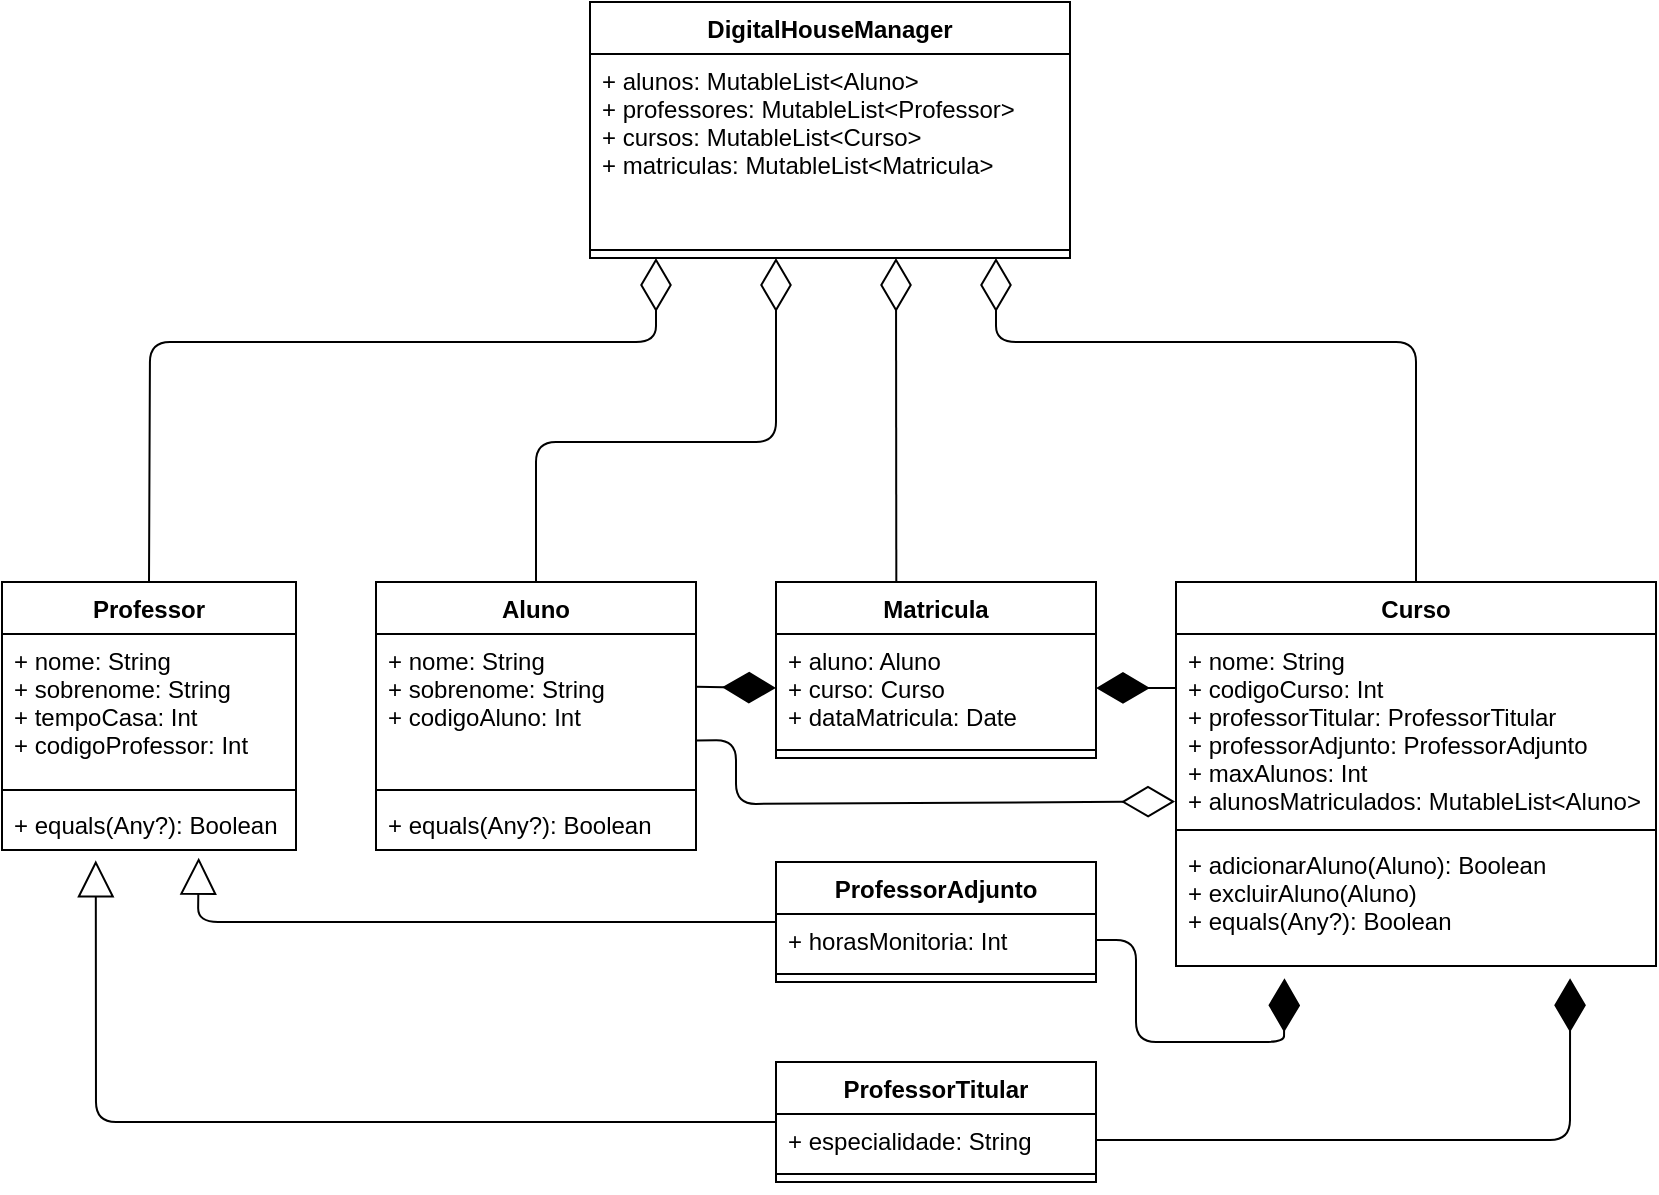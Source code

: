 <mxfile version="13.7.5" type="device"><diagram id="wnTWCG0DN7KBjwDWlvHC" name="Page-1"><mxGraphModel dx="1692" dy="483" grid="1" gridSize="10" guides="1" tooltips="1" connect="1" arrows="1" fold="1" page="1" pageScale="1" pageWidth="827" pageHeight="1169" math="0" shadow="0"><root><mxCell id="0"/><mxCell id="1" parent="0"/><mxCell id="6NqTUDe6gUxeEQi10iVj-20" value="" style="endArrow=block;endSize=16;endFill=0;html=1;exitX=0;exitY=0.5;exitDx=0;exitDy=0;entryX=0.319;entryY=1.199;entryDx=0;entryDy=0;entryPerimeter=0;" edge="1" parent="1" source="6NqTUDe6gUxeEQi10iVj-13" target="6NqTUDe6gUxeEQi10iVj-12"><mxGeometry width="160" relative="1" as="geometry"><mxPoint x="-507" y="750" as="sourcePoint"/><mxPoint x="-347" y="750" as="targetPoint"/><Array as="points"><mxPoint x="-780" y="560"/></Array></mxGeometry></mxCell><mxCell id="6NqTUDe6gUxeEQi10iVj-21" value="" style="endArrow=block;endSize=16;endFill=0;html=1;exitX=0;exitY=0.5;exitDx=0;exitDy=0;entryX=0.669;entryY=1.147;entryDx=0;entryDy=0;entryPerimeter=0;" edge="1" parent="1" source="6NqTUDe6gUxeEQi10iVj-17" target="6NqTUDe6gUxeEQi10iVj-12"><mxGeometry width="160" relative="1" as="geometry"><mxPoint x="-447" y="750" as="sourcePoint"/><mxPoint x="-407" y="690.006" as="targetPoint"/><Array as="points"><mxPoint x="-729" y="460"/></Array></mxGeometry></mxCell><mxCell id="6NqTUDe6gUxeEQi10iVj-23" value="" style="endArrow=diamondThin;endFill=1;endSize=24;html=1;exitX=1;exitY=0.5;exitDx=0;exitDy=0;entryX=0.821;entryY=1.096;entryDx=0;entryDy=0;entryPerimeter=0;" edge="1" parent="1" source="6NqTUDe6gUxeEQi10iVj-14" target="6NqTUDe6gUxeEQi10iVj-8"><mxGeometry width="160" relative="1" as="geometry"><mxPoint x="-193" y="570" as="sourcePoint"/><mxPoint x="-33" y="570" as="targetPoint"/><Array as="points"><mxPoint x="-43" y="569"/></Array></mxGeometry></mxCell><mxCell id="6NqTUDe6gUxeEQi10iVj-24" value="" style="endArrow=diamondThin;endFill=1;endSize=24;html=1;exitX=1;exitY=0.5;exitDx=0;exitDy=0;entryX=0.226;entryY=1.096;entryDx=0;entryDy=0;entryPerimeter=0;" edge="1" parent="1" source="6NqTUDe6gUxeEQi10iVj-18" target="6NqTUDe6gUxeEQi10iVj-8"><mxGeometry width="160" relative="1" as="geometry"><mxPoint x="-247" y="348" as="sourcePoint"/><mxPoint x="-7" y="520" as="targetPoint"/><Array as="points"><mxPoint x="-260" y="469"/><mxPoint x="-260" y="520"/><mxPoint x="-186" y="520"/></Array></mxGeometry></mxCell><mxCell id="6NqTUDe6gUxeEQi10iVj-31" value="" style="endArrow=diamondThin;endFill=1;endSize=24;html=1;exitX=-0.002;exitY=0.287;exitDx=0;exitDy=0;exitPerimeter=0;entryX=1;entryY=0.5;entryDx=0;entryDy=0;" edge="1" parent="1" source="6NqTUDe6gUxeEQi10iVj-6" target="6NqTUDe6gUxeEQi10iVj-27"><mxGeometry width="160" relative="1" as="geometry"><mxPoint x="-147" y="310" as="sourcePoint"/><mxPoint x="-247" y="220" as="targetPoint"/></mxGeometry></mxCell><mxCell id="6NqTUDe6gUxeEQi10iVj-32" value="" style="endArrow=diamondThin;endFill=0;endSize=24;html=1;entryX=-0.002;entryY=0.891;entryDx=0;entryDy=0;entryPerimeter=0;exitX=1;exitY=0.72;exitDx=0;exitDy=0;exitPerimeter=0;" edge="1" parent="1" source="6NqTUDe6gUxeEQi10iVj-2" target="6NqTUDe6gUxeEQi10iVj-6"><mxGeometry width="160" relative="1" as="geometry"><mxPoint x="-487" y="353" as="sourcePoint"/><mxPoint x="-88" y="353" as="targetPoint"/><Array as="points"><mxPoint x="-460" y="369"/><mxPoint x="-460" y="401"/></Array></mxGeometry></mxCell><mxCell id="6NqTUDe6gUxeEQi10iVj-37" value="" style="endArrow=diamondThin;endFill=1;endSize=24;html=1;exitX=1;exitY=0.357;exitDx=0;exitDy=0;exitPerimeter=0;entryX=0;entryY=0.5;entryDx=0;entryDy=0;" edge="1" parent="1" source="6NqTUDe6gUxeEQi10iVj-2" target="6NqTUDe6gUxeEQi10iVj-27"><mxGeometry width="160" relative="1" as="geometry"><mxPoint x="-567" y="190" as="sourcePoint"/><mxPoint x="-407" y="190" as="targetPoint"/></mxGeometry></mxCell><mxCell id="6NqTUDe6gUxeEQi10iVj-38" value="" style="endArrow=diamondThin;endFill=0;endSize=24;html=1;exitX=0.376;exitY=-0.005;exitDx=0;exitDy=0;exitPerimeter=0;" edge="1" parent="1" source="6NqTUDe6gUxeEQi10iVj-26"><mxGeometry width="160" relative="1" as="geometry"><mxPoint x="-347" y="180" as="sourcePoint"/><mxPoint x="-380" y="128" as="targetPoint"/></mxGeometry></mxCell><mxCell id="6NqTUDe6gUxeEQi10iVj-39" value="" style="endArrow=diamondThin;endFill=0;endSize=24;html=1;exitX=0.5;exitY=0;exitDx=0;exitDy=0;" edge="1" parent="1" source="6NqTUDe6gUxeEQi10iVj-9"><mxGeometry width="160" relative="1" as="geometry"><mxPoint x="-807" y="140" as="sourcePoint"/><mxPoint x="-500" y="128" as="targetPoint"/><Array as="points"><mxPoint x="-753" y="170"/><mxPoint x="-500" y="170"/></Array></mxGeometry></mxCell><mxCell id="6NqTUDe6gUxeEQi10iVj-40" value="" style="endArrow=diamondThin;endFill=0;endSize=24;html=1;exitX=0.5;exitY=0;exitDx=0;exitDy=0;" edge="1" parent="1" source="6NqTUDe6gUxeEQi10iVj-1"><mxGeometry width="160" relative="1" as="geometry"><mxPoint x="-587" y="200" as="sourcePoint"/><mxPoint x="-440" y="128" as="targetPoint"/><Array as="points"><mxPoint x="-560" y="220"/><mxPoint x="-440" y="220"/></Array></mxGeometry></mxCell><mxCell id="6NqTUDe6gUxeEQi10iVj-41" value="" style="endArrow=diamondThin;endFill=0;endSize=24;html=1;exitX=0.5;exitY=0;exitDx=0;exitDy=0;" edge="1" parent="1" source="6NqTUDe6gUxeEQi10iVj-5"><mxGeometry width="160" relative="1" as="geometry"><mxPoint x="-57" y="240" as="sourcePoint"/><mxPoint x="-330" y="128" as="targetPoint"/><Array as="points"><mxPoint x="-120" y="170"/><mxPoint x="-330" y="170"/></Array></mxGeometry></mxCell><mxCell id="6NqTUDe6gUxeEQi10iVj-9" value="Professor&#10;" style="swimlane;fontStyle=1;align=center;verticalAlign=top;childLayout=stackLayout;horizontal=1;startSize=26;horizontalStack=0;resizeParent=1;resizeParentMax=0;resizeLast=0;collapsible=1;marginBottom=0;" vertex="1" parent="1"><mxGeometry x="-827" y="290" width="147" height="134" as="geometry"/></mxCell><mxCell id="6NqTUDe6gUxeEQi10iVj-10" value="+ nome: String&#10;+ sobrenome: String&#10;+ tempoCasa: Int&#10;+ codigoProfessor: Int" style="text;strokeColor=none;fillColor=none;align=left;verticalAlign=top;spacingLeft=4;spacingRight=4;overflow=hidden;rotatable=0;points=[[0,0.5],[1,0.5]];portConstraint=eastwest;" vertex="1" parent="6NqTUDe6gUxeEQi10iVj-9"><mxGeometry y="26" width="147" height="74" as="geometry"/></mxCell><mxCell id="6NqTUDe6gUxeEQi10iVj-11" value="" style="line;strokeWidth=1;fillColor=none;align=left;verticalAlign=middle;spacingTop=-1;spacingLeft=3;spacingRight=3;rotatable=0;labelPosition=right;points=[];portConstraint=eastwest;" vertex="1" parent="6NqTUDe6gUxeEQi10iVj-9"><mxGeometry y="100" width="147" height="8" as="geometry"/></mxCell><mxCell id="6NqTUDe6gUxeEQi10iVj-12" value="+ equals(Any?): Boolean" style="text;strokeColor=none;fillColor=none;align=left;verticalAlign=top;spacingLeft=4;spacingRight=4;overflow=hidden;rotatable=0;points=[[0,0.5],[1,0.5]];portConstraint=eastwest;" vertex="1" parent="6NqTUDe6gUxeEQi10iVj-9"><mxGeometry y="108" width="147" height="26" as="geometry"/></mxCell><mxCell id="6NqTUDe6gUxeEQi10iVj-1" value="Aluno&#10;" style="swimlane;fontStyle=1;align=center;verticalAlign=top;childLayout=stackLayout;horizontal=1;startSize=26;horizontalStack=0;resizeParent=1;resizeParentMax=0;resizeLast=0;collapsible=1;marginBottom=0;" vertex="1" parent="1"><mxGeometry x="-640" y="290" width="160" height="134" as="geometry"><mxRectangle x="140" y="220" width="70" height="26" as="alternateBounds"/></mxGeometry></mxCell><mxCell id="6NqTUDe6gUxeEQi10iVj-2" value="+ nome: String&#10;+ sobrenome: String&#10;+ codigoAluno: Int" style="text;strokeColor=none;fillColor=none;align=left;verticalAlign=top;spacingLeft=4;spacingRight=4;overflow=hidden;rotatable=0;points=[[0,0.5],[1,0.5]];portConstraint=eastwest;" vertex="1" parent="6NqTUDe6gUxeEQi10iVj-1"><mxGeometry y="26" width="160" height="74" as="geometry"/></mxCell><mxCell id="6NqTUDe6gUxeEQi10iVj-3" value="" style="line;strokeWidth=1;fillColor=none;align=left;verticalAlign=middle;spacingTop=-1;spacingLeft=3;spacingRight=3;rotatable=0;labelPosition=right;points=[];portConstraint=eastwest;" vertex="1" parent="6NqTUDe6gUxeEQi10iVj-1"><mxGeometry y="100" width="160" height="8" as="geometry"/></mxCell><mxCell id="6NqTUDe6gUxeEQi10iVj-4" value="+ equals(Any?): Boolean" style="text;strokeColor=none;fillColor=none;align=left;verticalAlign=top;spacingLeft=4;spacingRight=4;overflow=hidden;rotatable=0;points=[[0,0.5],[1,0.5]];portConstraint=eastwest;" vertex="1" parent="6NqTUDe6gUxeEQi10iVj-1"><mxGeometry y="108" width="160" height="26" as="geometry"/></mxCell><mxCell id="6NqTUDe6gUxeEQi10iVj-26" value="Matricula&#10;" style="swimlane;fontStyle=1;align=center;verticalAlign=top;childLayout=stackLayout;horizontal=1;startSize=26;horizontalStack=0;resizeParent=1;resizeParentMax=0;resizeLast=0;collapsible=1;marginBottom=0;" vertex="1" parent="1"><mxGeometry x="-440" y="290" width="160" height="88" as="geometry"/></mxCell><mxCell id="6NqTUDe6gUxeEQi10iVj-27" value="+ aluno: Aluno&#10;+ curso: Curso&#10;+ dataMatricula: Date&#10;" style="text;strokeColor=none;fillColor=none;align=left;verticalAlign=top;spacingLeft=4;spacingRight=4;overflow=hidden;rotatable=0;points=[[0,0.5],[1,0.5]];portConstraint=eastwest;" vertex="1" parent="6NqTUDe6gUxeEQi10iVj-26"><mxGeometry y="26" width="160" height="54" as="geometry"/></mxCell><mxCell id="6NqTUDe6gUxeEQi10iVj-28" value="" style="line;strokeWidth=1;fillColor=none;align=left;verticalAlign=middle;spacingTop=-1;spacingLeft=3;spacingRight=3;rotatable=0;labelPosition=right;points=[];portConstraint=eastwest;" vertex="1" parent="6NqTUDe6gUxeEQi10iVj-26"><mxGeometry y="80" width="160" height="8" as="geometry"/></mxCell><mxCell id="6NqTUDe6gUxeEQi10iVj-5" value="Curso" style="swimlane;fontStyle=1;align=center;verticalAlign=top;childLayout=stackLayout;horizontal=1;startSize=26;horizontalStack=0;resizeParent=1;resizeParentMax=0;resizeLast=0;collapsible=1;marginBottom=0;" vertex="1" parent="1"><mxGeometry x="-240" y="290" width="240" height="192" as="geometry"/></mxCell><mxCell id="6NqTUDe6gUxeEQi10iVj-6" value="+ nome: String&#10;+ codigoCurso: Int&#10;+ professorTitular: ProfessorTitular&#10;+ professorAdjunto: ProfessorAdjunto&#10;+ maxAlunos: Int&#10;+ alunosMatriculados: MutableList&lt;Aluno&gt;&#10;" style="text;strokeColor=none;fillColor=none;align=left;verticalAlign=top;spacingLeft=4;spacingRight=4;overflow=hidden;rotatable=0;points=[[0,0.5],[1,0.5]];portConstraint=eastwest;" vertex="1" parent="6NqTUDe6gUxeEQi10iVj-5"><mxGeometry y="26" width="240" height="94" as="geometry"/></mxCell><mxCell id="6NqTUDe6gUxeEQi10iVj-7" value="" style="line;strokeWidth=1;fillColor=none;align=left;verticalAlign=middle;spacingTop=-1;spacingLeft=3;spacingRight=3;rotatable=0;labelPosition=right;points=[];portConstraint=eastwest;" vertex="1" parent="6NqTUDe6gUxeEQi10iVj-5"><mxGeometry y="120" width="240" height="8" as="geometry"/></mxCell><mxCell id="6NqTUDe6gUxeEQi10iVj-8" value="+ adicionarAluno(Aluno): Boolean&#10;+ excluirAluno(Aluno)&#10;+ equals(Any?): Boolean" style="text;strokeColor=none;fillColor=none;align=left;verticalAlign=top;spacingLeft=4;spacingRight=4;overflow=hidden;rotatable=0;points=[[0,0.5],[1,0.5]];portConstraint=eastwest;" vertex="1" parent="6NqTUDe6gUxeEQi10iVj-5"><mxGeometry y="128" width="240" height="64" as="geometry"/></mxCell><mxCell id="6NqTUDe6gUxeEQi10iVj-17" value="ProfessorAdjunto" style="swimlane;fontStyle=1;align=center;verticalAlign=top;childLayout=stackLayout;horizontal=1;startSize=26;horizontalStack=0;resizeParent=1;resizeParentMax=0;resizeLast=0;collapsible=1;marginBottom=0;" vertex="1" parent="1"><mxGeometry x="-440" y="430" width="160" height="60" as="geometry"/></mxCell><mxCell id="6NqTUDe6gUxeEQi10iVj-18" value="+ horasMonitoria: Int&#10;" style="text;strokeColor=none;fillColor=none;align=left;verticalAlign=top;spacingLeft=4;spacingRight=4;overflow=hidden;rotatable=0;points=[[0,0.5],[1,0.5]];portConstraint=eastwest;" vertex="1" parent="6NqTUDe6gUxeEQi10iVj-17"><mxGeometry y="26" width="160" height="26" as="geometry"/></mxCell><mxCell id="6NqTUDe6gUxeEQi10iVj-19" value="" style="line;strokeWidth=1;fillColor=none;align=left;verticalAlign=middle;spacingTop=-1;spacingLeft=3;spacingRight=3;rotatable=0;labelPosition=right;points=[];portConstraint=eastwest;" vertex="1" parent="6NqTUDe6gUxeEQi10iVj-17"><mxGeometry y="52" width="160" height="8" as="geometry"/></mxCell><mxCell id="6NqTUDe6gUxeEQi10iVj-13" value="ProfessorTitular&#10;" style="swimlane;fontStyle=1;align=center;verticalAlign=top;childLayout=stackLayout;horizontal=1;startSize=26;horizontalStack=0;resizeParent=1;resizeParentMax=0;resizeLast=0;collapsible=1;marginBottom=0;" vertex="1" parent="1"><mxGeometry x="-440" y="530" width="160" height="60" as="geometry"/></mxCell><mxCell id="6NqTUDe6gUxeEQi10iVj-14" value="+ especialidade: String&#10;" style="text;strokeColor=none;fillColor=none;align=left;verticalAlign=top;spacingLeft=4;spacingRight=4;overflow=hidden;rotatable=0;points=[[0,0.5],[1,0.5]];portConstraint=eastwest;" vertex="1" parent="6NqTUDe6gUxeEQi10iVj-13"><mxGeometry y="26" width="160" height="26" as="geometry"/></mxCell><mxCell id="6NqTUDe6gUxeEQi10iVj-15" value="" style="line;strokeWidth=1;fillColor=none;align=left;verticalAlign=middle;spacingTop=-1;spacingLeft=3;spacingRight=3;rotatable=0;labelPosition=right;points=[];portConstraint=eastwest;" vertex="1" parent="6NqTUDe6gUxeEQi10iVj-13"><mxGeometry y="52" width="160" height="8" as="geometry"/></mxCell><mxCell id="6NqTUDe6gUxeEQi10iVj-33" value="DigitalHouseManager&#10;" style="swimlane;fontStyle=1;align=center;verticalAlign=top;childLayout=stackLayout;horizontal=1;startSize=26;horizontalStack=0;resizeParent=1;resizeParentMax=0;resizeLast=0;collapsible=1;marginBottom=0;" vertex="1" parent="1"><mxGeometry x="-533" width="240" height="128" as="geometry"/></mxCell><mxCell id="6NqTUDe6gUxeEQi10iVj-34" value="+ alunos: MutableList&lt;Aluno&gt;&#10;+ professores: MutableList&lt;Professor&gt;&#10;+ cursos: MutableList&lt;Curso&gt;&#10;+ matriculas: MutableList&lt;Matricula&gt;" style="text;strokeColor=none;fillColor=none;align=left;verticalAlign=top;spacingLeft=4;spacingRight=4;overflow=hidden;rotatable=0;points=[[0,0.5],[1,0.5]];portConstraint=eastwest;" vertex="1" parent="6NqTUDe6gUxeEQi10iVj-33"><mxGeometry y="26" width="240" height="94" as="geometry"/></mxCell><mxCell id="6NqTUDe6gUxeEQi10iVj-35" value="" style="line;strokeWidth=1;fillColor=none;align=left;verticalAlign=middle;spacingTop=-1;spacingLeft=3;spacingRight=3;rotatable=0;labelPosition=right;points=[];portConstraint=eastwest;" vertex="1" parent="6NqTUDe6gUxeEQi10iVj-33"><mxGeometry y="120" width="240" height="8" as="geometry"/></mxCell></root></mxGraphModel></diagram></mxfile>